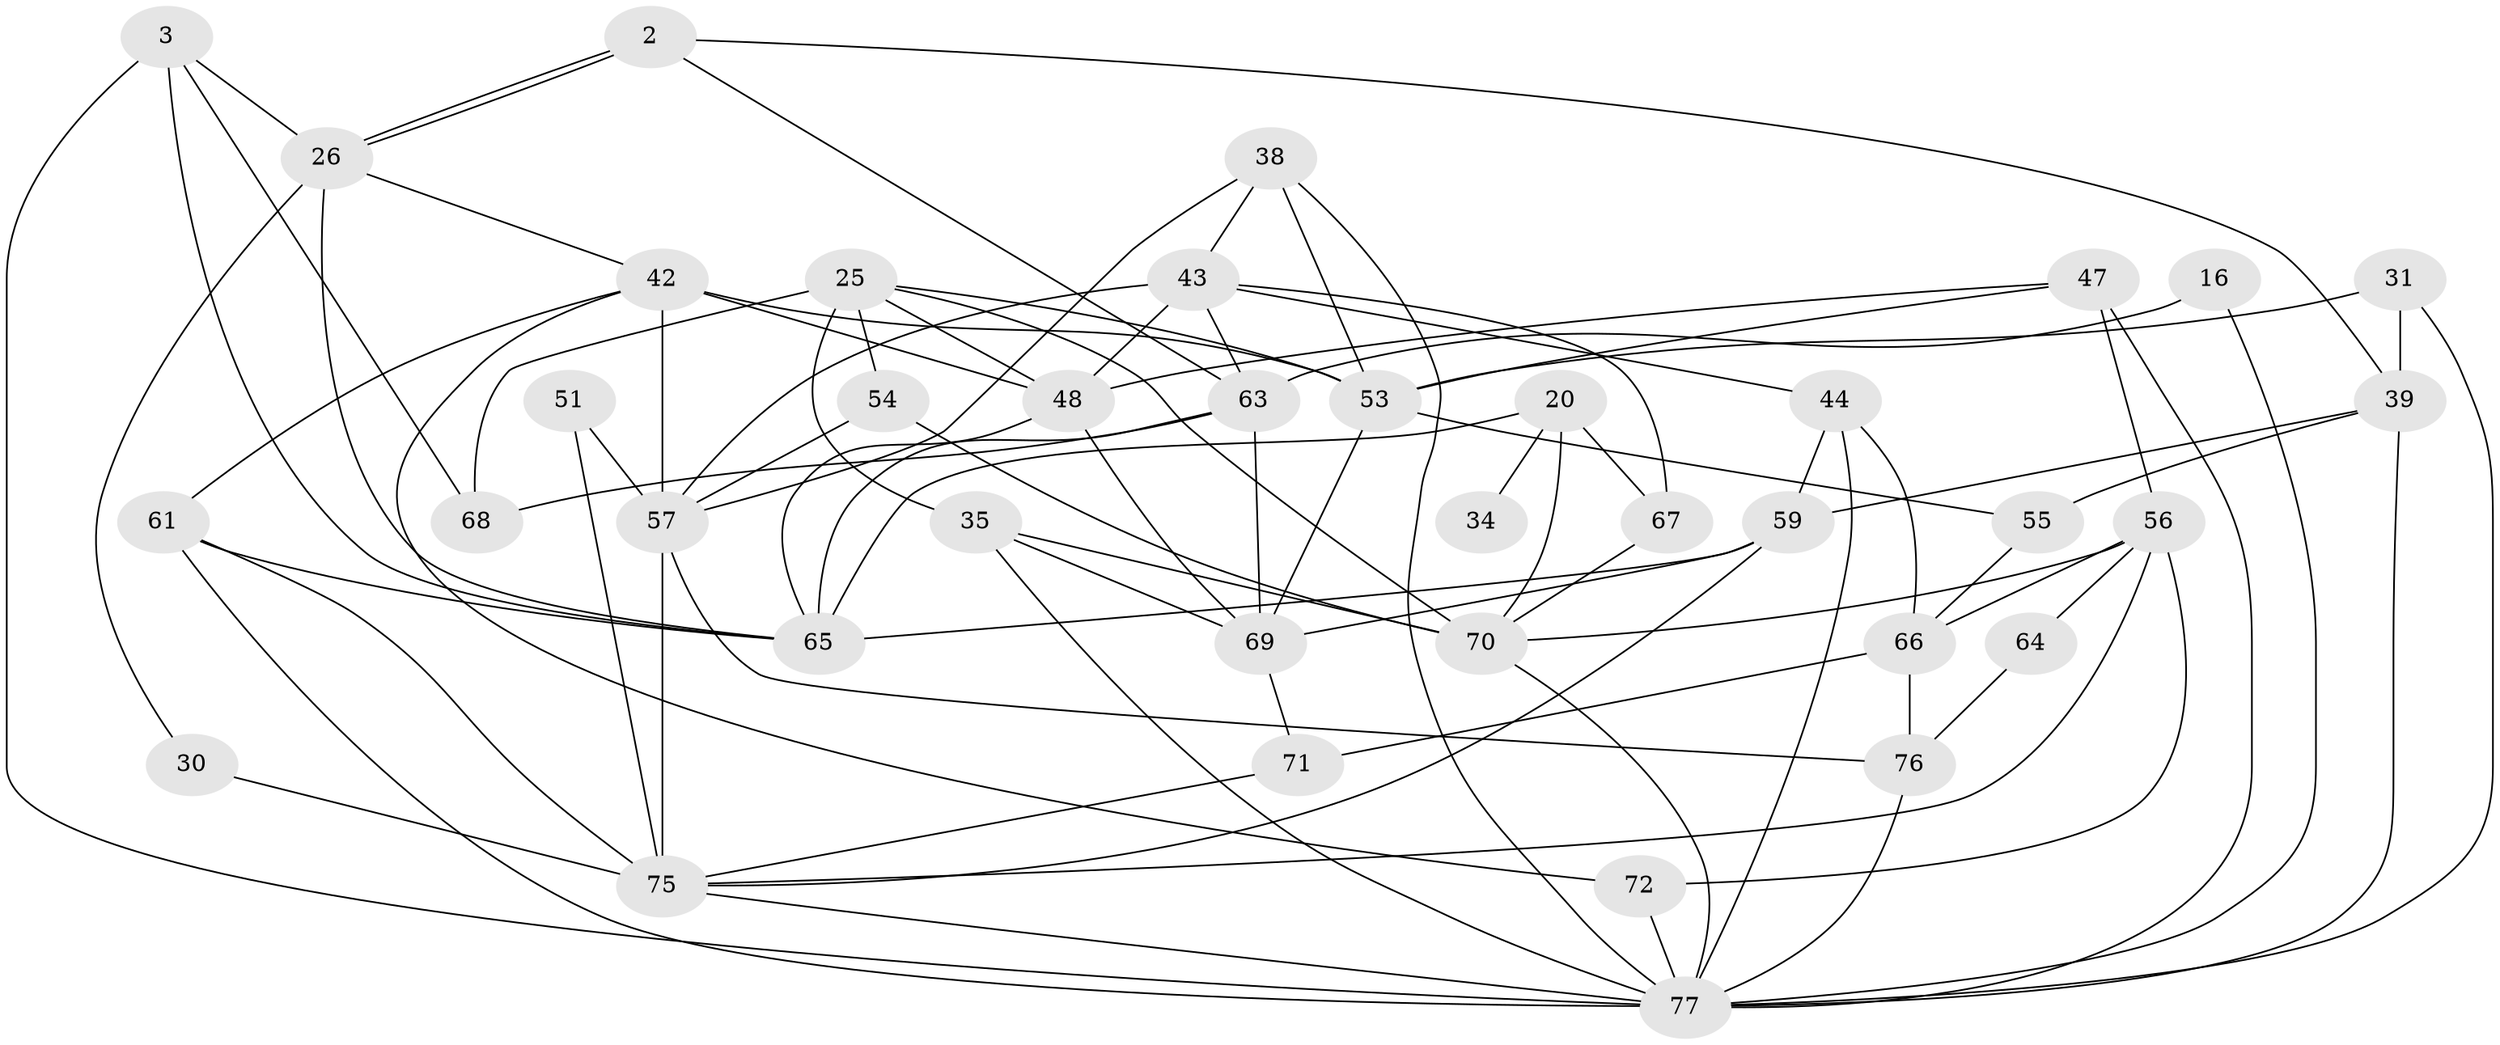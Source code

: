 // original degree distribution, {5: 0.19480519480519481, 4: 0.33766233766233766, 6: 0.09090909090909091, 2: 0.15584415584415584, 3: 0.18181818181818182, 7: 0.03896103896103896}
// Generated by graph-tools (version 1.1) at 2025/49/03/09/25 04:49:57]
// undirected, 38 vertices, 89 edges
graph export_dot {
graph [start="1"]
  node [color=gray90,style=filled];
  2;
  3;
  16;
  20 [super="+1"];
  25;
  26 [super="+19"];
  30;
  31 [super="+24"];
  34;
  35;
  38;
  39;
  42 [super="+5"];
  43 [super="+8"];
  44;
  47 [super="+32"];
  48 [super="+41"];
  51 [super="+7"];
  53 [super="+22"];
  54 [super="+49"];
  55 [super="+4"];
  56 [super="+46"];
  57 [super="+23+50"];
  59 [super="+58"];
  61;
  63 [super="+60"];
  64;
  65 [super="+62"];
  66;
  67;
  68 [super="+37"];
  69 [super="+40+13"];
  70 [super="+29"];
  71 [super="+45"];
  72 [super="+12+27"];
  75 [super="+33+73"];
  76;
  77 [super="+36+74"];
  2 -- 26;
  2 -- 26;
  2 -- 63;
  2 -- 39;
  3 -- 26 [weight=2];
  3 -- 65;
  3 -- 77 [weight=2];
  3 -- 68;
  16 -- 63;
  16 -- 77;
  20 -- 67 [weight=2];
  20 -- 34 [weight=2];
  20 -- 65 [weight=3];
  20 -- 70;
  25 -- 48;
  25 -- 35;
  25 -- 53;
  25 -- 54 [weight=2];
  25 -- 68;
  25 -- 70;
  26 -- 30;
  26 -- 42;
  26 -- 65;
  30 -- 75;
  31 -- 39 [weight=2];
  31 -- 53;
  31 -- 77;
  35 -- 69;
  35 -- 77;
  35 -- 70;
  38 -- 43;
  38 -- 77;
  38 -- 53;
  38 -- 57;
  39 -- 55;
  39 -- 77 [weight=2];
  39 -- 59;
  42 -- 61;
  42 -- 57 [weight=2];
  42 -- 48;
  42 -- 53;
  42 -- 72;
  43 -- 44;
  43 -- 48;
  43 -- 67;
  43 -- 57 [weight=4];
  43 -- 63 [weight=2];
  44 -- 66;
  44 -- 77;
  44 -- 59;
  47 -- 48;
  47 -- 56 [weight=2];
  47 -- 77;
  47 -- 53;
  48 -- 69 [weight=2];
  48 -- 65;
  51 -- 57 [weight=2];
  51 -- 75;
  53 -- 69 [weight=3];
  53 -- 55;
  54 -- 57;
  54 -- 70;
  55 -- 66;
  56 -- 64;
  56 -- 66;
  56 -- 72;
  56 -- 75;
  56 -- 70;
  57 -- 76;
  57 -- 75 [weight=3];
  59 -- 69;
  59 -- 75;
  59 -- 65;
  61 -- 65;
  61 -- 77;
  61 -- 75;
  63 -- 68;
  63 -- 69 [weight=3];
  63 -- 65;
  64 -- 76;
  66 -- 76;
  66 -- 71 [weight=2];
  67 -- 70;
  69 -- 71;
  70 -- 77;
  71 -- 75;
  72 -- 77 [weight=2];
  75 -- 77;
  76 -- 77;
}
